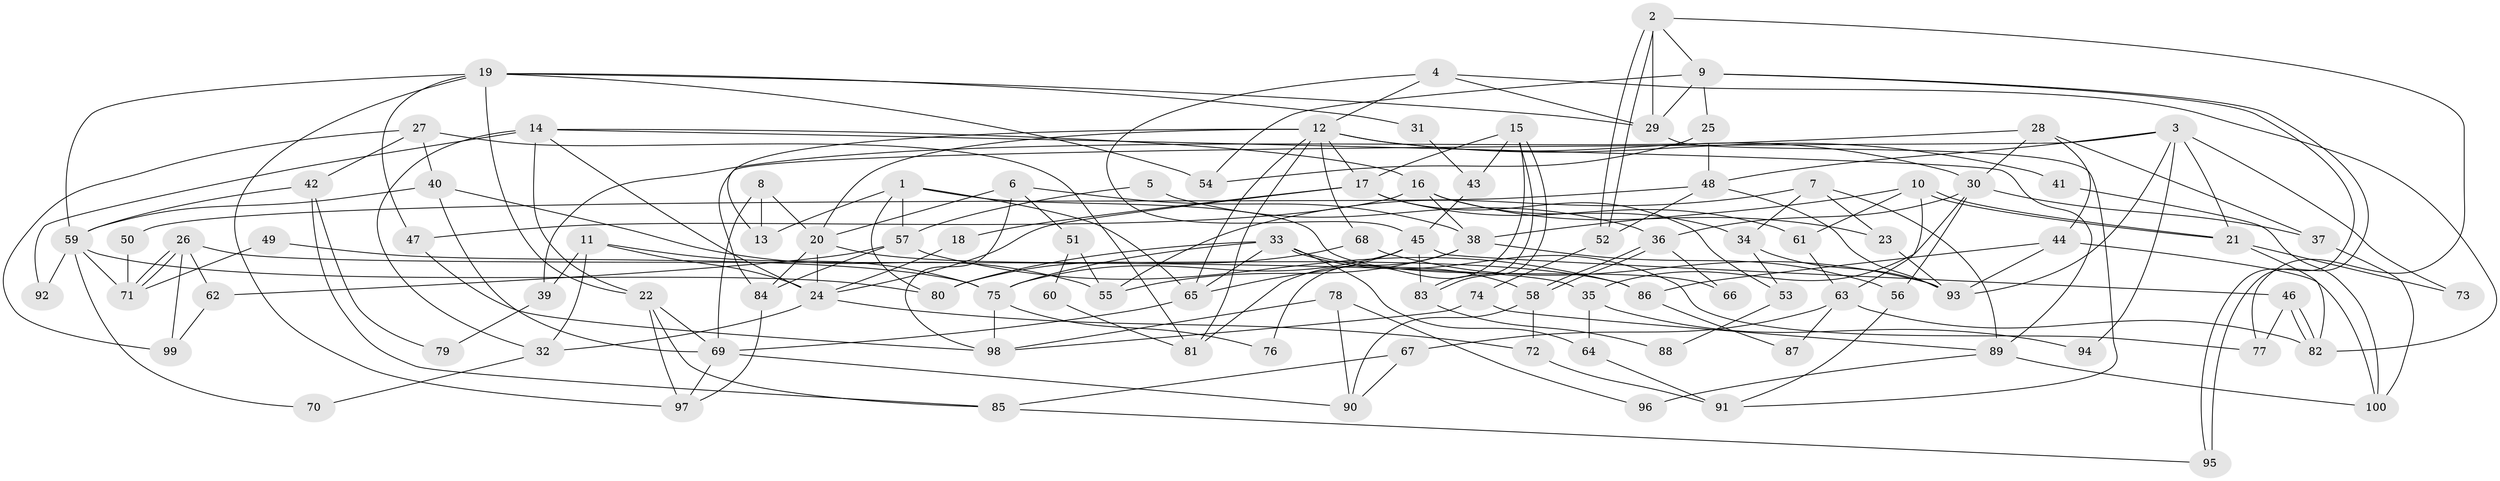 // Generated by graph-tools (version 1.1) at 2025/38/02/21/25 10:38:59]
// undirected, 100 vertices, 200 edges
graph export_dot {
graph [start="1"]
  node [color=gray90,style=filled];
  1;
  2;
  3;
  4;
  5;
  6;
  7;
  8;
  9;
  10;
  11;
  12;
  13;
  14;
  15;
  16;
  17;
  18;
  19;
  20;
  21;
  22;
  23;
  24;
  25;
  26;
  27;
  28;
  29;
  30;
  31;
  32;
  33;
  34;
  35;
  36;
  37;
  38;
  39;
  40;
  41;
  42;
  43;
  44;
  45;
  46;
  47;
  48;
  49;
  50;
  51;
  52;
  53;
  54;
  55;
  56;
  57;
  58;
  59;
  60;
  61;
  62;
  63;
  64;
  65;
  66;
  67;
  68;
  69;
  70;
  71;
  72;
  73;
  74;
  75;
  76;
  77;
  78;
  79;
  80;
  81;
  82;
  83;
  84;
  85;
  86;
  87;
  88;
  89;
  90;
  91;
  92;
  93;
  94;
  95;
  96;
  97;
  98;
  99;
  100;
  1 -- 80;
  1 -- 65;
  1 -- 13;
  1 -- 57;
  1 -- 66;
  2 -- 52;
  2 -- 52;
  2 -- 9;
  2 -- 29;
  2 -- 77;
  3 -- 48;
  3 -- 93;
  3 -- 21;
  3 -- 73;
  3 -- 84;
  3 -- 94;
  4 -- 45;
  4 -- 82;
  4 -- 12;
  4 -- 29;
  5 -- 36;
  5 -- 57;
  6 -- 38;
  6 -- 98;
  6 -- 20;
  6 -- 51;
  7 -- 89;
  7 -- 55;
  7 -- 23;
  7 -- 34;
  8 -- 20;
  8 -- 13;
  8 -- 69;
  9 -- 29;
  9 -- 95;
  9 -- 95;
  9 -- 25;
  9 -- 54;
  10 -- 21;
  10 -- 21;
  10 -- 63;
  10 -- 38;
  10 -- 61;
  11 -- 75;
  11 -- 32;
  11 -- 24;
  11 -- 39;
  12 -- 20;
  12 -- 13;
  12 -- 17;
  12 -- 30;
  12 -- 41;
  12 -- 65;
  12 -- 68;
  12 -- 81;
  14 -- 22;
  14 -- 24;
  14 -- 16;
  14 -- 32;
  14 -- 89;
  14 -- 92;
  15 -- 17;
  15 -- 83;
  15 -- 83;
  15 -- 43;
  15 -- 76;
  16 -- 23;
  16 -- 34;
  16 -- 38;
  16 -- 47;
  17 -- 24;
  17 -- 18;
  17 -- 53;
  17 -- 61;
  18 -- 24;
  19 -- 29;
  19 -- 54;
  19 -- 22;
  19 -- 31;
  19 -- 47;
  19 -- 59;
  19 -- 97;
  20 -- 84;
  20 -- 24;
  20 -- 86;
  21 -- 73;
  21 -- 82;
  22 -- 97;
  22 -- 69;
  22 -- 85;
  23 -- 93;
  24 -- 32;
  24 -- 72;
  25 -- 48;
  25 -- 54;
  26 -- 99;
  26 -- 71;
  26 -- 71;
  26 -- 35;
  26 -- 62;
  27 -- 40;
  27 -- 81;
  27 -- 42;
  27 -- 99;
  28 -- 44;
  28 -- 30;
  28 -- 37;
  28 -- 39;
  29 -- 91;
  30 -- 35;
  30 -- 36;
  30 -- 37;
  30 -- 56;
  31 -- 43;
  32 -- 70;
  33 -- 58;
  33 -- 65;
  33 -- 64;
  33 -- 75;
  33 -- 77;
  33 -- 80;
  34 -- 53;
  34 -- 93;
  35 -- 64;
  35 -- 94;
  36 -- 58;
  36 -- 58;
  36 -- 66;
  37 -- 100;
  38 -- 55;
  38 -- 56;
  38 -- 81;
  39 -- 79;
  40 -- 69;
  40 -- 59;
  40 -- 55;
  41 -- 100;
  42 -- 85;
  42 -- 59;
  42 -- 79;
  43 -- 45;
  44 -- 86;
  44 -- 93;
  44 -- 100;
  45 -- 46;
  45 -- 65;
  45 -- 75;
  45 -- 83;
  46 -- 77;
  46 -- 82;
  46 -- 82;
  47 -- 98;
  48 -- 93;
  48 -- 52;
  48 -- 50;
  49 -- 75;
  49 -- 71;
  50 -- 71;
  51 -- 55;
  51 -- 60;
  52 -- 74;
  53 -- 88;
  56 -- 91;
  57 -- 84;
  57 -- 62;
  57 -- 86;
  58 -- 72;
  58 -- 90;
  59 -- 70;
  59 -- 71;
  59 -- 80;
  59 -- 92;
  60 -- 81;
  61 -- 63;
  62 -- 99;
  63 -- 82;
  63 -- 67;
  63 -- 87;
  64 -- 91;
  65 -- 69;
  67 -- 90;
  67 -- 85;
  68 -- 80;
  68 -- 93;
  69 -- 90;
  69 -- 97;
  72 -- 91;
  74 -- 98;
  74 -- 89;
  75 -- 76;
  75 -- 98;
  78 -- 98;
  78 -- 90;
  78 -- 96;
  83 -- 88;
  84 -- 97;
  85 -- 95;
  86 -- 87;
  89 -- 100;
  89 -- 96;
}

